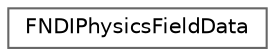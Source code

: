 digraph "Graphical Class Hierarchy"
{
 // INTERACTIVE_SVG=YES
 // LATEX_PDF_SIZE
  bgcolor="transparent";
  edge [fontname=Helvetica,fontsize=10,labelfontname=Helvetica,labelfontsize=10];
  node [fontname=Helvetica,fontsize=10,shape=box,height=0.2,width=0.4];
  rankdir="LR";
  Node0 [id="Node000000",label="FNDIPhysicsFieldData",height=0.2,width=0.4,color="grey40", fillcolor="white", style="filled",URL="$d5/d58/structFNDIPhysicsFieldData.html",tooltip="Data stored per physics asset instance on the game thread."];
}
